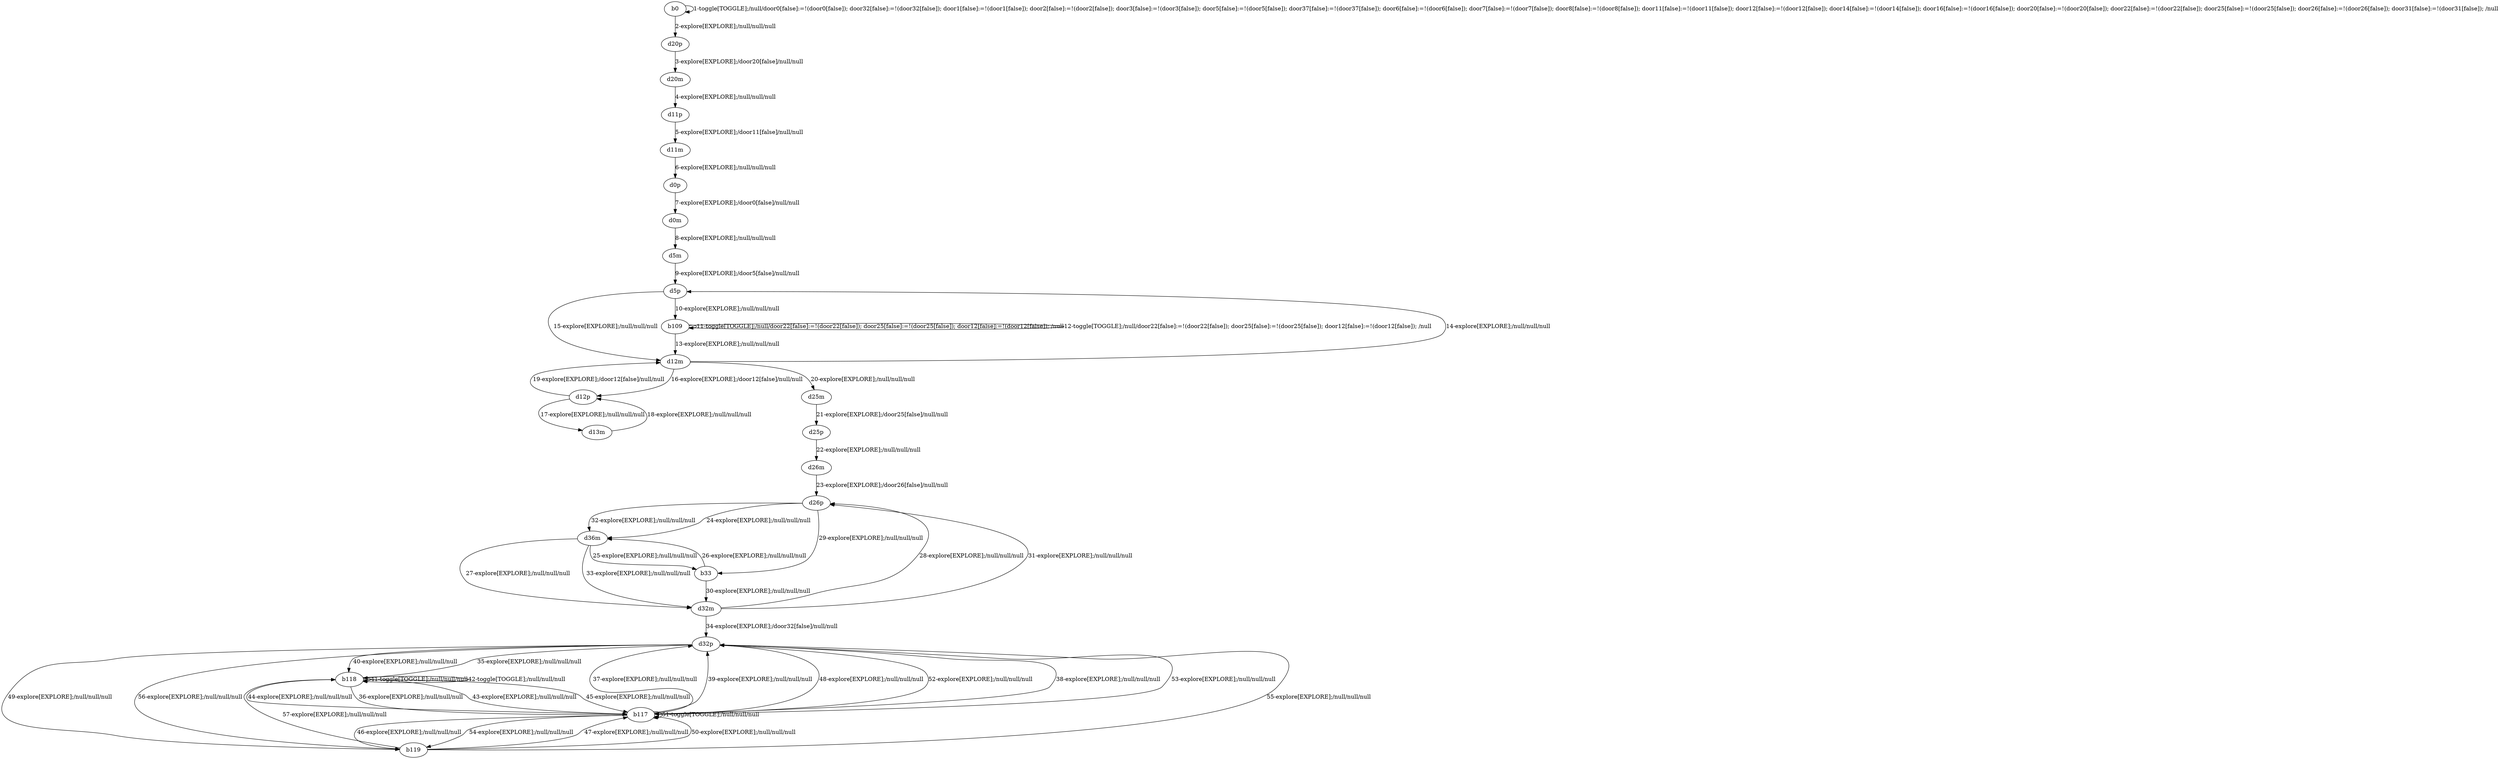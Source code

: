 # Total number of goals covered by this test: 1
# b119 --> b118

digraph g {
"b0" -> "b0" [label = "1-toggle[TOGGLE];/null/door0[false]:=!(door0[false]); door32[false]:=!(door32[false]); door1[false]:=!(door1[false]); door2[false]:=!(door2[false]); door3[false]:=!(door3[false]); door5[false]:=!(door5[false]); door37[false]:=!(door37[false]); door6[false]:=!(door6[false]); door7[false]:=!(door7[false]); door8[false]:=!(door8[false]); door11[false]:=!(door11[false]); door12[false]:=!(door12[false]); door14[false]:=!(door14[false]); door16[false]:=!(door16[false]); door20[false]:=!(door20[false]); door22[false]:=!(door22[false]); door25[false]:=!(door25[false]); door26[false]:=!(door26[false]); door31[false]:=!(door31[false]); /null"];
"b0" -> "d20p" [label = "2-explore[EXPLORE];/null/null/null"];
"d20p" -> "d20m" [label = "3-explore[EXPLORE];/door20[false]/null/null"];
"d20m" -> "d11p" [label = "4-explore[EXPLORE];/null/null/null"];
"d11p" -> "d11m" [label = "5-explore[EXPLORE];/door11[false]/null/null"];
"d11m" -> "d0p" [label = "6-explore[EXPLORE];/null/null/null"];
"d0p" -> "d0m" [label = "7-explore[EXPLORE];/door0[false]/null/null"];
"d0m" -> "d5m" [label = "8-explore[EXPLORE];/null/null/null"];
"d5m" -> "d5p" [label = "9-explore[EXPLORE];/door5[false]/null/null"];
"d5p" -> "b109" [label = "10-explore[EXPLORE];/null/null/null"];
"b109" -> "b109" [label = "11-toggle[TOGGLE];/null/door22[false]:=!(door22[false]); door25[false]:=!(door25[false]); door12[false]:=!(door12[false]); /null"];
"b109" -> "b109" [label = "12-toggle[TOGGLE];/null/door22[false]:=!(door22[false]); door25[false]:=!(door25[false]); door12[false]:=!(door12[false]); /null"];
"b109" -> "d12m" [label = "13-explore[EXPLORE];/null/null/null"];
"d12m" -> "d5p" [label = "14-explore[EXPLORE];/null/null/null"];
"d5p" -> "d12m" [label = "15-explore[EXPLORE];/null/null/null"];
"d12m" -> "d12p" [label = "16-explore[EXPLORE];/door12[false]/null/null"];
"d12p" -> "d13m" [label = "17-explore[EXPLORE];/null/null/null"];
"d13m" -> "d12p" [label = "18-explore[EXPLORE];/null/null/null"];
"d12p" -> "d12m" [label = "19-explore[EXPLORE];/door12[false]/null/null"];
"d12m" -> "d25m" [label = "20-explore[EXPLORE];/null/null/null"];
"d25m" -> "d25p" [label = "21-explore[EXPLORE];/door25[false]/null/null"];
"d25p" -> "d26m" [label = "22-explore[EXPLORE];/null/null/null"];
"d26m" -> "d26p" [label = "23-explore[EXPLORE];/door26[false]/null/null"];
"d26p" -> "d36m" [label = "24-explore[EXPLORE];/null/null/null"];
"d36m" -> "b33" [label = "25-explore[EXPLORE];/null/null/null"];
"b33" -> "d36m" [label = "26-explore[EXPLORE];/null/null/null"];
"d36m" -> "d32m" [label = "27-explore[EXPLORE];/null/null/null"];
"d32m" -> "d26p" [label = "28-explore[EXPLORE];/null/null/null"];
"d26p" -> "b33" [label = "29-explore[EXPLORE];/null/null/null"];
"b33" -> "d32m" [label = "30-explore[EXPLORE];/null/null/null"];
"d32m" -> "d26p" [label = "31-explore[EXPLORE];/null/null/null"];
"d26p" -> "d36m" [label = "32-explore[EXPLORE];/null/null/null"];
"d36m" -> "d32m" [label = "33-explore[EXPLORE];/null/null/null"];
"d32m" -> "d32p" [label = "34-explore[EXPLORE];/door32[false]/null/null"];
"d32p" -> "b118" [label = "35-explore[EXPLORE];/null/null/null"];
"b118" -> "b117" [label = "36-explore[EXPLORE];/null/null/null"];
"b117" -> "d32p" [label = "37-explore[EXPLORE];/null/null/null"];
"d32p" -> "b117" [label = "38-explore[EXPLORE];/null/null/null"];
"b117" -> "d32p" [label = "39-explore[EXPLORE];/null/null/null"];
"d32p" -> "b118" [label = "40-explore[EXPLORE];/null/null/null"];
"b118" -> "b118" [label = "41-toggle[TOGGLE];/null/null/null"];
"b118" -> "b118" [label = "42-toggle[TOGGLE];/null/null/null"];
"b118" -> "b117" [label = "43-explore[EXPLORE];/null/null/null"];
"b117" -> "b118" [label = "44-explore[EXPLORE];/null/null/null"];
"b118" -> "b117" [label = "45-explore[EXPLORE];/null/null/null"];
"b117" -> "b119" [label = "46-explore[EXPLORE];/null/null/null"];
"b119" -> "b117" [label = "47-explore[EXPLORE];/null/null/null"];
"b117" -> "d32p" [label = "48-explore[EXPLORE];/null/null/null"];
"d32p" -> "b119" [label = "49-explore[EXPLORE];/null/null/null"];
"b119" -> "b117" [label = "50-explore[EXPLORE];/null/null/null"];
"b117" -> "b117" [label = "51-toggle[TOGGLE];/null/null/null"];
"b117" -> "d32p" [label = "52-explore[EXPLORE];/null/null/null"];
"d32p" -> "b117" [label = "53-explore[EXPLORE];/null/null/null"];
"b117" -> "b119" [label = "54-explore[EXPLORE];/null/null/null"];
"b119" -> "d32p" [label = "55-explore[EXPLORE];/null/null/null"];
"d32p" -> "b119" [label = "56-explore[EXPLORE];/null/null/null"];
"b119" -> "b118" [label = "57-explore[EXPLORE];/null/null/null"];
}